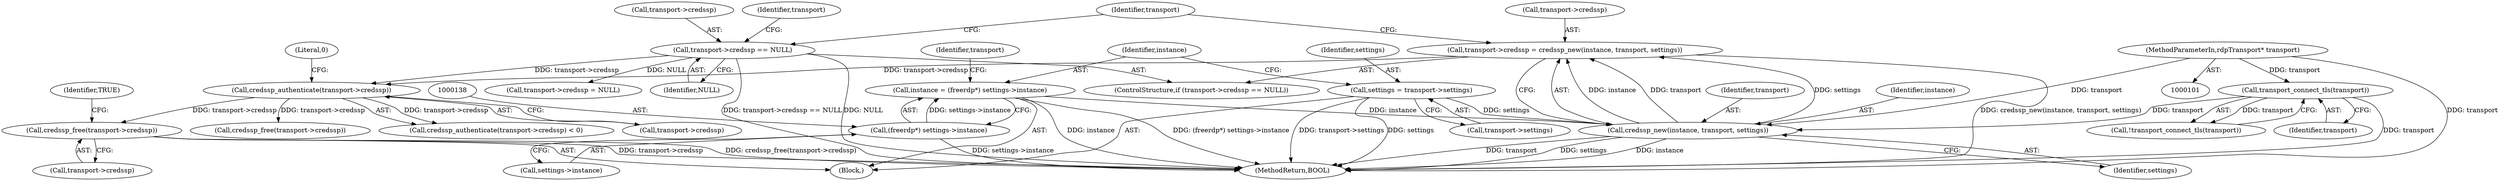 digraph "0_FreeRDP_0773bb9303d24473fe1185d85a424dfe159aff53_2@API" {
"1000184" [label="(Call,credssp_free(transport->credssp))"];
"1000158" [label="(Call,credssp_authenticate(transport->credssp))"];
"1000143" [label="(Call,transport->credssp == NULL)"];
"1000148" [label="(Call,transport->credssp = credssp_new(instance, transport, settings))"];
"1000152" [label="(Call,credssp_new(instance, transport, settings))"];
"1000135" [label="(Call,instance = (freerdp*) settings->instance)"];
"1000137" [label="(Call,(freerdp*) settings->instance)"];
"1000116" [label="(Call,transport_connect_tls(transport))"];
"1000102" [label="(MethodParameterIn,rdpTransport* transport)"];
"1000130" [label="(Call,settings = transport->settings)"];
"1000145" [label="(Identifier,transport)"];
"1000154" [label="(Identifier,transport)"];
"1000149" [label="(Call,transport->credssp)"];
"1000177" [label="(Call,transport->credssp = NULL)"];
"1000117" [label="(Identifier,transport)"];
"1000142" [label="(ControlStructure,if (transport->credssp == NULL))"];
"1000162" [label="(Literal,0)"];
"1000137" [label="(Call,(freerdp*) settings->instance)"];
"1000130" [label="(Call,settings = transport->settings)"];
"1000190" [label="(MethodReturn,BOOL)"];
"1000148" [label="(Call,transport->credssp = credssp_new(instance, transport, settings))"];
"1000144" [label="(Call,transport->credssp)"];
"1000155" [label="(Identifier,settings)"];
"1000153" [label="(Identifier,instance)"];
"1000150" [label="(Identifier,transport)"];
"1000173" [label="(Call,credssp_free(transport->credssp))"];
"1000158" [label="(Call,credssp_authenticate(transport->credssp))"];
"1000189" [label="(Identifier,TRUE)"];
"1000160" [label="(Identifier,transport)"];
"1000115" [label="(Call,!transport_connect_tls(transport))"];
"1000135" [label="(Call,instance = (freerdp*) settings->instance)"];
"1000139" [label="(Call,settings->instance)"];
"1000184" [label="(Call,credssp_free(transport->credssp))"];
"1000143" [label="(Call,transport->credssp == NULL)"];
"1000136" [label="(Identifier,instance)"];
"1000103" [label="(Block,)"];
"1000159" [label="(Call,transport->credssp)"];
"1000131" [label="(Identifier,settings)"];
"1000132" [label="(Call,transport->settings)"];
"1000157" [label="(Call,credssp_authenticate(transport->credssp) < 0)"];
"1000116" [label="(Call,transport_connect_tls(transport))"];
"1000185" [label="(Call,transport->credssp)"];
"1000152" [label="(Call,credssp_new(instance, transport, settings))"];
"1000102" [label="(MethodParameterIn,rdpTransport* transport)"];
"1000147" [label="(Identifier,NULL)"];
"1000184" -> "1000103"  [label="AST: "];
"1000184" -> "1000185"  [label="CFG: "];
"1000185" -> "1000184"  [label="AST: "];
"1000189" -> "1000184"  [label="CFG: "];
"1000184" -> "1000190"  [label="DDG: transport->credssp"];
"1000184" -> "1000190"  [label="DDG: credssp_free(transport->credssp)"];
"1000158" -> "1000184"  [label="DDG: transport->credssp"];
"1000158" -> "1000157"  [label="AST: "];
"1000158" -> "1000159"  [label="CFG: "];
"1000159" -> "1000158"  [label="AST: "];
"1000162" -> "1000158"  [label="CFG: "];
"1000158" -> "1000157"  [label="DDG: transport->credssp"];
"1000143" -> "1000158"  [label="DDG: transport->credssp"];
"1000148" -> "1000158"  [label="DDG: transport->credssp"];
"1000158" -> "1000173"  [label="DDG: transport->credssp"];
"1000143" -> "1000142"  [label="AST: "];
"1000143" -> "1000147"  [label="CFG: "];
"1000144" -> "1000143"  [label="AST: "];
"1000147" -> "1000143"  [label="AST: "];
"1000150" -> "1000143"  [label="CFG: "];
"1000160" -> "1000143"  [label="CFG: "];
"1000143" -> "1000190"  [label="DDG: transport->credssp == NULL"];
"1000143" -> "1000190"  [label="DDG: NULL"];
"1000143" -> "1000177"  [label="DDG: NULL"];
"1000148" -> "1000142"  [label="AST: "];
"1000148" -> "1000152"  [label="CFG: "];
"1000149" -> "1000148"  [label="AST: "];
"1000152" -> "1000148"  [label="AST: "];
"1000160" -> "1000148"  [label="CFG: "];
"1000148" -> "1000190"  [label="DDG: credssp_new(instance, transport, settings)"];
"1000152" -> "1000148"  [label="DDG: instance"];
"1000152" -> "1000148"  [label="DDG: transport"];
"1000152" -> "1000148"  [label="DDG: settings"];
"1000152" -> "1000155"  [label="CFG: "];
"1000153" -> "1000152"  [label="AST: "];
"1000154" -> "1000152"  [label="AST: "];
"1000155" -> "1000152"  [label="AST: "];
"1000152" -> "1000190"  [label="DDG: transport"];
"1000152" -> "1000190"  [label="DDG: settings"];
"1000152" -> "1000190"  [label="DDG: instance"];
"1000135" -> "1000152"  [label="DDG: instance"];
"1000116" -> "1000152"  [label="DDG: transport"];
"1000102" -> "1000152"  [label="DDG: transport"];
"1000130" -> "1000152"  [label="DDG: settings"];
"1000135" -> "1000103"  [label="AST: "];
"1000135" -> "1000137"  [label="CFG: "];
"1000136" -> "1000135"  [label="AST: "];
"1000137" -> "1000135"  [label="AST: "];
"1000145" -> "1000135"  [label="CFG: "];
"1000135" -> "1000190"  [label="DDG: (freerdp*) settings->instance"];
"1000135" -> "1000190"  [label="DDG: instance"];
"1000137" -> "1000135"  [label="DDG: settings->instance"];
"1000137" -> "1000139"  [label="CFG: "];
"1000138" -> "1000137"  [label="AST: "];
"1000139" -> "1000137"  [label="AST: "];
"1000137" -> "1000190"  [label="DDG: settings->instance"];
"1000116" -> "1000115"  [label="AST: "];
"1000116" -> "1000117"  [label="CFG: "];
"1000117" -> "1000116"  [label="AST: "];
"1000115" -> "1000116"  [label="CFG: "];
"1000116" -> "1000190"  [label="DDG: transport"];
"1000116" -> "1000115"  [label="DDG: transport"];
"1000102" -> "1000116"  [label="DDG: transport"];
"1000102" -> "1000101"  [label="AST: "];
"1000102" -> "1000190"  [label="DDG: transport"];
"1000130" -> "1000103"  [label="AST: "];
"1000130" -> "1000132"  [label="CFG: "];
"1000131" -> "1000130"  [label="AST: "];
"1000132" -> "1000130"  [label="AST: "];
"1000136" -> "1000130"  [label="CFG: "];
"1000130" -> "1000190"  [label="DDG: transport->settings"];
"1000130" -> "1000190"  [label="DDG: settings"];
}
